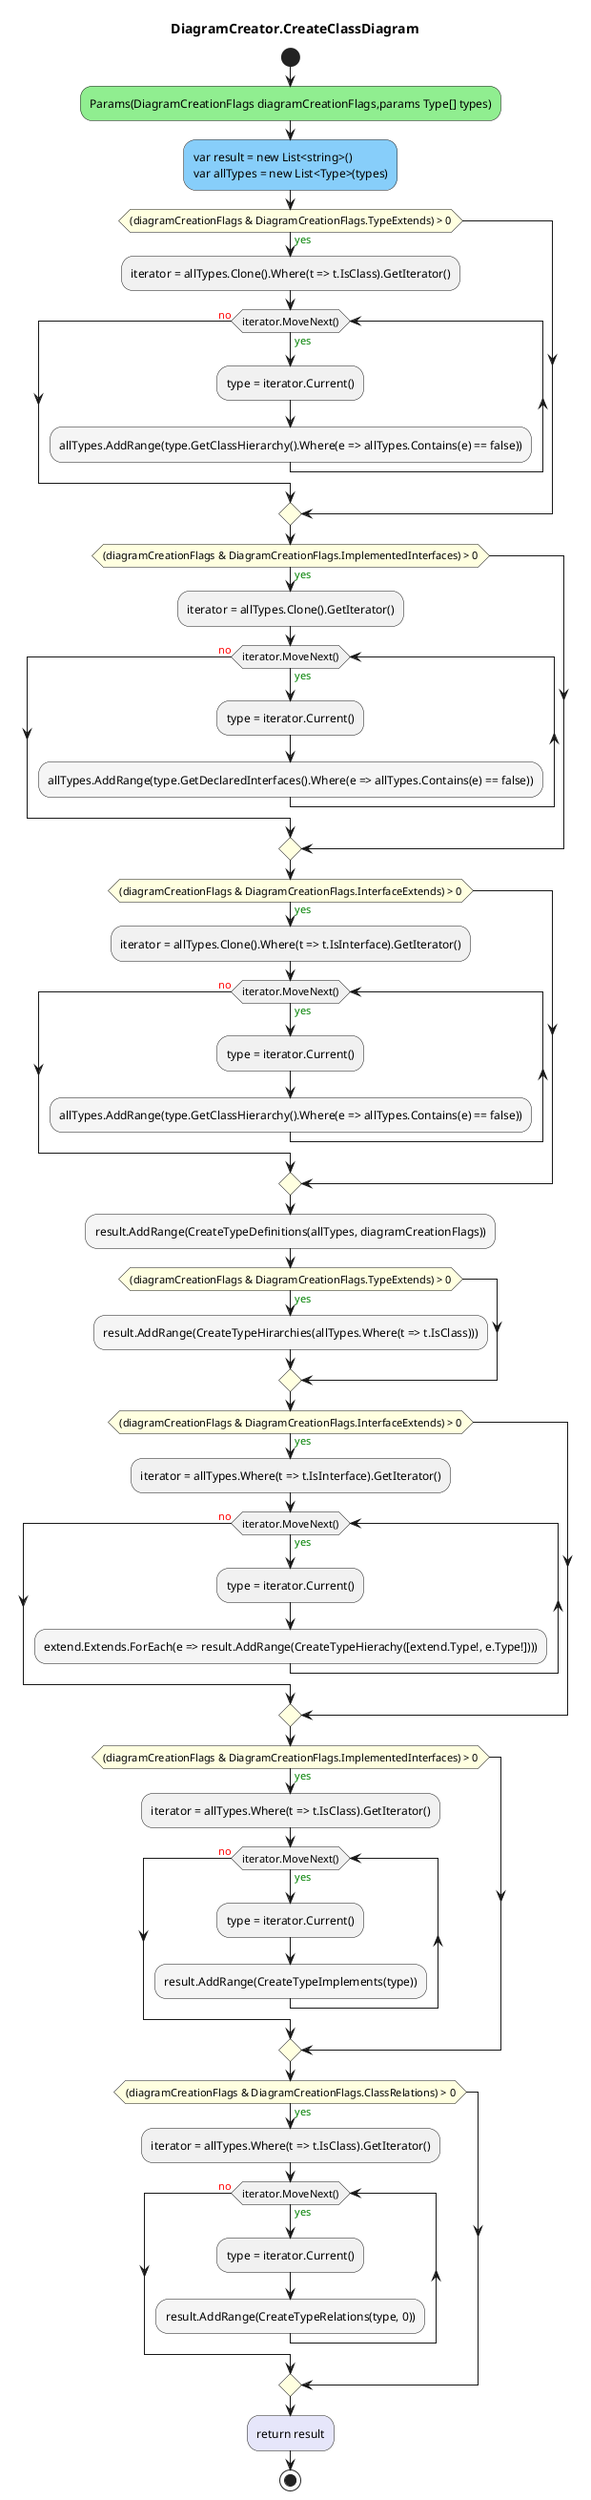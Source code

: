 @startuml DiagramCreator.CreateClassDiagram
title DiagramCreator.CreateClassDiagram
start
#LightGreen:Params(DiagramCreationFlags diagramCreationFlags,params Type[] types);
#LightSkyBlue:var result = new List<string>()\nvar allTypes = new List<Type>(types);
#LightYellow:if ((diagramCreationFlags & DiagramCreationFlags.TypeExtends) > 0) then (<color:green>yes)
  :iterator = allTypes.Clone().Where(t => t.IsClass).GetIterator();
  while (iterator.MoveNext()) is (<color:green>yes)
    :type = iterator.Current();
        #WhiteSmoke:allTypes.AddRange(type.GetClassHierarchy().Where(e => allTypes.Contains(e) == false));
  endwhile (<color:red>no)
endif
#LightYellow:if ((diagramCreationFlags & DiagramCreationFlags.ImplementedInterfaces) > 0) then (<color:green>yes)
  :iterator = allTypes.Clone().GetIterator();
  while (iterator.MoveNext()) is (<color:green>yes)
    :type = iterator.Current();
        #WhiteSmoke:allTypes.AddRange(type.GetDeclaredInterfaces().Where(e => allTypes.Contains(e) == false));
  endwhile (<color:red>no)
endif
#LightYellow:if ((diagramCreationFlags & DiagramCreationFlags.InterfaceExtends) > 0) then (<color:green>yes)
  :iterator = allTypes.Clone().Where(t => t.IsInterface).GetIterator();
  while (iterator.MoveNext()) is (<color:green>yes)
    :type = iterator.Current();
        #WhiteSmoke:allTypes.AddRange(type.GetClassHierarchy().Where(e => allTypes.Contains(e) == false));
  endwhile (<color:red>no)
endif
#WhiteSmoke:result.AddRange(CreateTypeDefinitions(allTypes, diagramCreationFlags));
#LightYellow:if ((diagramCreationFlags & DiagramCreationFlags.TypeExtends) > 0) then (<color:green>yes)
  #WhiteSmoke:result.AddRange(CreateTypeHirarchies(allTypes.Where(t => t.IsClass)));
endif
#LightYellow:if ((diagramCreationFlags & DiagramCreationFlags.InterfaceExtends) > 0) then (<color:green>yes)
  :iterator = allTypes.Where(t => t.IsInterface).GetIterator();
  while (iterator.MoveNext()) is (<color:green>yes)
    :type = iterator.Current();
        #WhiteSmoke:extend.Extends.ForEach(e => result.AddRange(CreateTypeHierachy([extend.Type!, e.Type!])));
  endwhile (<color:red>no)
endif
#LightYellow:if ((diagramCreationFlags & DiagramCreationFlags.ImplementedInterfaces) > 0) then (<color:green>yes)
  :iterator = allTypes.Where(t => t.IsClass).GetIterator();
  while (iterator.MoveNext()) is (<color:green>yes)
    :type = iterator.Current();
        #WhiteSmoke:result.AddRange(CreateTypeImplements(type));
  endwhile (<color:red>no)
endif
#LightYellow:if ((diagramCreationFlags & DiagramCreationFlags.ClassRelations) > 0) then (<color:green>yes)
  :iterator = allTypes.Where(t => t.IsClass).GetIterator();
  while (iterator.MoveNext()) is (<color:green>yes)
    :type = iterator.Current();
        #WhiteSmoke:result.AddRange(CreateTypeRelations(type, 0));
  endwhile (<color:red>no)
endif
#Lavender:return result;
stop
@enduml
